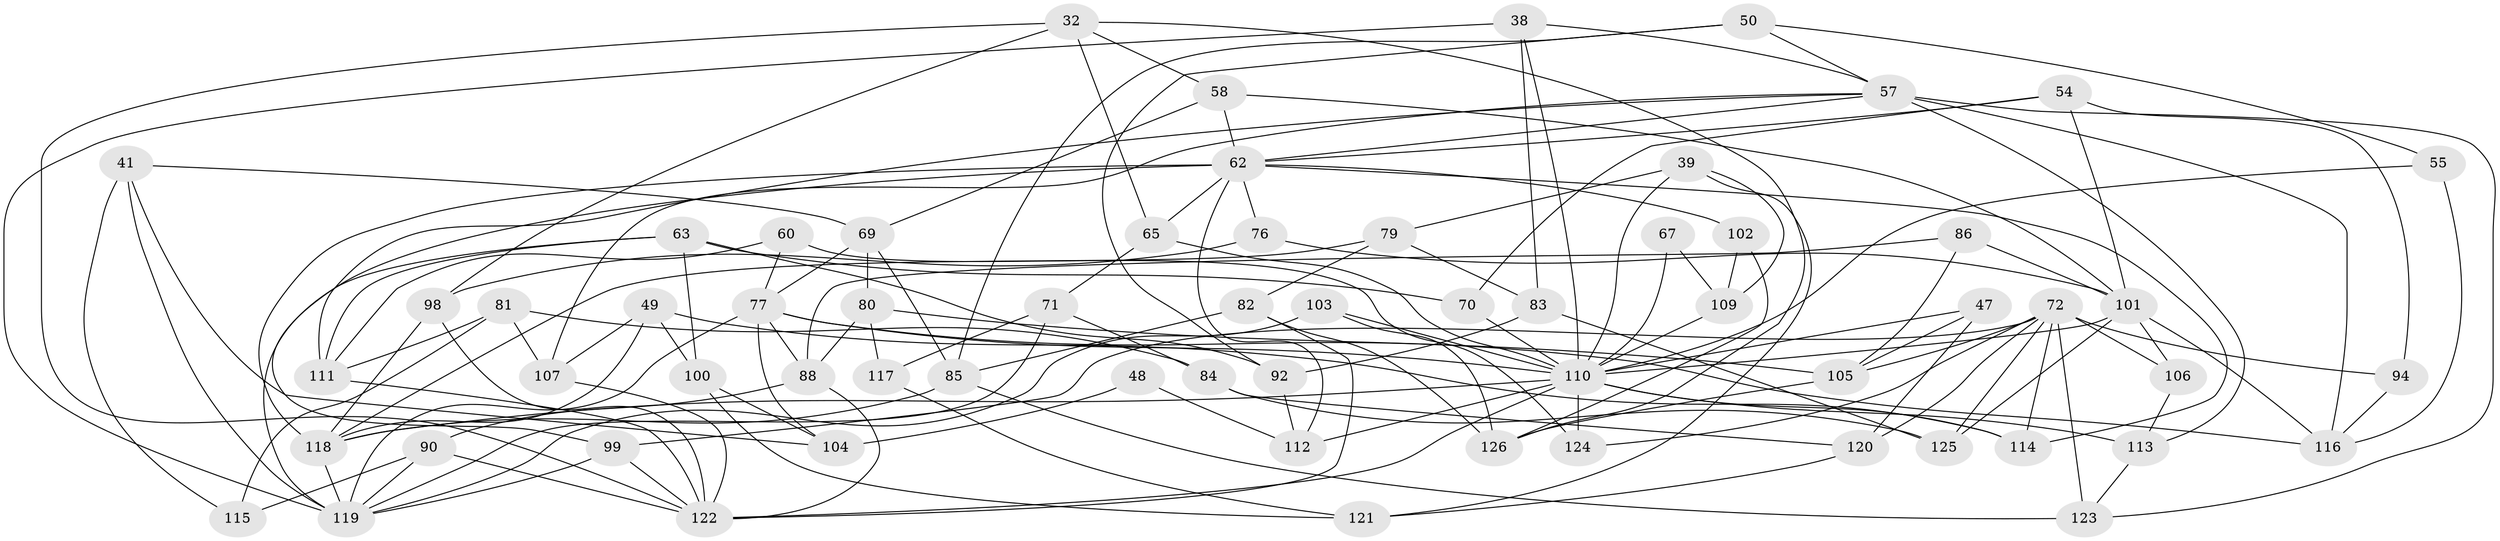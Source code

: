 // original degree distribution, {4: 1.0}
// Generated by graph-tools (version 1.1) at 2025/58/03/09/25 04:58:43]
// undirected, 63 vertices, 146 edges
graph export_dot {
graph [start="1"]
  node [color=gray90,style=filled];
  32 [super="+6"];
  38;
  39;
  41;
  47;
  48;
  49;
  50 [super="+11"];
  54;
  55;
  57 [super="+36+46"];
  58;
  60;
  62 [super="+59+44+45"];
  63 [super="+40"];
  65 [super="+52"];
  67;
  69 [super="+28"];
  70;
  71;
  72 [super="+20+61+34"];
  76;
  77 [super="+24+68"];
  79;
  80 [super="+26"];
  81;
  82;
  83;
  84;
  85 [super="+64"];
  86;
  88 [super="+22"];
  90 [super="+25"];
  92;
  94;
  98 [super="+37"];
  99;
  100;
  101 [super="+66"];
  102;
  103;
  104 [super="+30"];
  105 [super="+33"];
  106;
  107;
  109 [super="+16"];
  110 [super="+78+75+108"];
  111 [super="+87"];
  112 [super="+96"];
  113 [super="+74+91"];
  114;
  115;
  116 [super="+35"];
  117;
  118 [super="+42+51"];
  119 [super="+73"];
  120;
  121;
  122 [super="+1+8+21+93"];
  123 [super="+53"];
  124 [super="+15"];
  125;
  126 [super="+89"];
  32 -- 65 [weight=2];
  32 -- 98;
  32 -- 58;
  32 -- 126;
  32 -- 122;
  38 -- 83;
  38 -- 119;
  38 -- 110;
  38 -- 57;
  39 -- 109;
  39 -- 121;
  39 -- 79;
  39 -- 110;
  41 -- 115;
  41 -- 69;
  41 -- 104;
  41 -- 119;
  47 -- 105 [weight=2];
  47 -- 120;
  47 -- 110;
  48 -- 104 [weight=2];
  48 -- 112 [weight=2];
  49 -- 107;
  49 -- 118;
  49 -- 100;
  49 -- 114;
  50 -- 55 [weight=2];
  50 -- 92;
  50 -- 85 [weight=2];
  50 -- 57;
  54 -- 70;
  54 -- 94;
  54 -- 101;
  54 -- 62;
  55 -- 116;
  55 -- 110;
  57 -- 62;
  57 -- 111;
  57 -- 123;
  57 -- 107;
  57 -- 116;
  57 -- 113;
  58 -- 69;
  58 -- 101;
  58 -- 62;
  60 -- 124 [weight=2];
  60 -- 77;
  60 -- 111;
  62 -- 76;
  62 -- 112 [weight=2];
  62 -- 99;
  62 -- 118 [weight=2];
  62 -- 114;
  62 -- 102;
  62 -- 65;
  63 -- 70;
  63 -- 92;
  63 -- 119 [weight=2];
  63 -- 100;
  63 -- 111;
  65 -- 110 [weight=2];
  65 -- 71;
  67 -- 109 [weight=2];
  67 -- 110 [weight=2];
  69 -- 85;
  69 -- 80 [weight=2];
  69 -- 77;
  70 -- 110 [weight=2];
  71 -- 117;
  71 -- 84;
  71 -- 119;
  72 -- 123 [weight=3];
  72 -- 124;
  72 -- 105;
  72 -- 99;
  72 -- 94 [weight=2];
  72 -- 125;
  72 -- 106;
  72 -- 114;
  72 -- 120;
  76 -- 101;
  76 -- 98 [weight=2];
  77 -- 104 [weight=2];
  77 -- 116 [weight=2];
  77 -- 88;
  77 -- 119;
  77 -- 110 [weight=2];
  79 -- 83;
  79 -- 82;
  79 -- 118;
  80 -- 117 [weight=2];
  80 -- 88;
  80 -- 105;
  81 -- 111;
  81 -- 107;
  81 -- 115;
  81 -- 84;
  82 -- 126;
  82 -- 122;
  82 -- 85;
  83 -- 92;
  83 -- 125;
  84 -- 125;
  84 -- 120;
  85 -- 118 [weight=3];
  85 -- 123;
  86 -- 88 [weight=2];
  86 -- 105;
  86 -- 101;
  88 -- 90;
  88 -- 122;
  90 -- 115 [weight=2];
  90 -- 122;
  90 -- 119 [weight=2];
  92 -- 112;
  94 -- 116;
  98 -- 118;
  98 -- 122 [weight=2];
  99 -- 122;
  99 -- 119;
  100 -- 104;
  100 -- 121;
  101 -- 116;
  101 -- 106;
  101 -- 125;
  101 -- 110;
  102 -- 109 [weight=2];
  102 -- 126;
  103 -- 119;
  103 -- 126 [weight=2];
  103 -- 110;
  105 -- 126;
  106 -- 113 [weight=2];
  107 -- 122;
  109 -- 110;
  110 -- 114;
  110 -- 113 [weight=4];
  110 -- 112;
  110 -- 118 [weight=4];
  110 -- 122 [weight=2];
  110 -- 124 [weight=3];
  111 -- 122 [weight=2];
  113 -- 123;
  117 -- 121;
  118 -- 119 [weight=2];
  120 -- 121;
}
